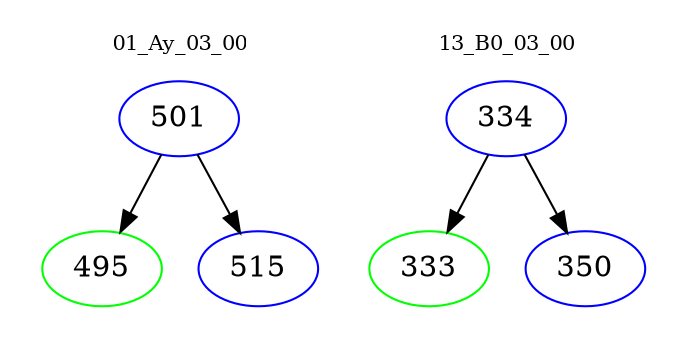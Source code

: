 digraph{
subgraph cluster_0 {
color = white
label = "01_Ay_03_00";
fontsize=10;
T0_501 [label="501", color="blue"]
T0_501 -> T0_495 [color="black"]
T0_495 [label="495", color="green"]
T0_501 -> T0_515 [color="black"]
T0_515 [label="515", color="blue"]
}
subgraph cluster_1 {
color = white
label = "13_B0_03_00";
fontsize=10;
T1_334 [label="334", color="blue"]
T1_334 -> T1_333 [color="black"]
T1_333 [label="333", color="green"]
T1_334 -> T1_350 [color="black"]
T1_350 [label="350", color="blue"]
}
}
